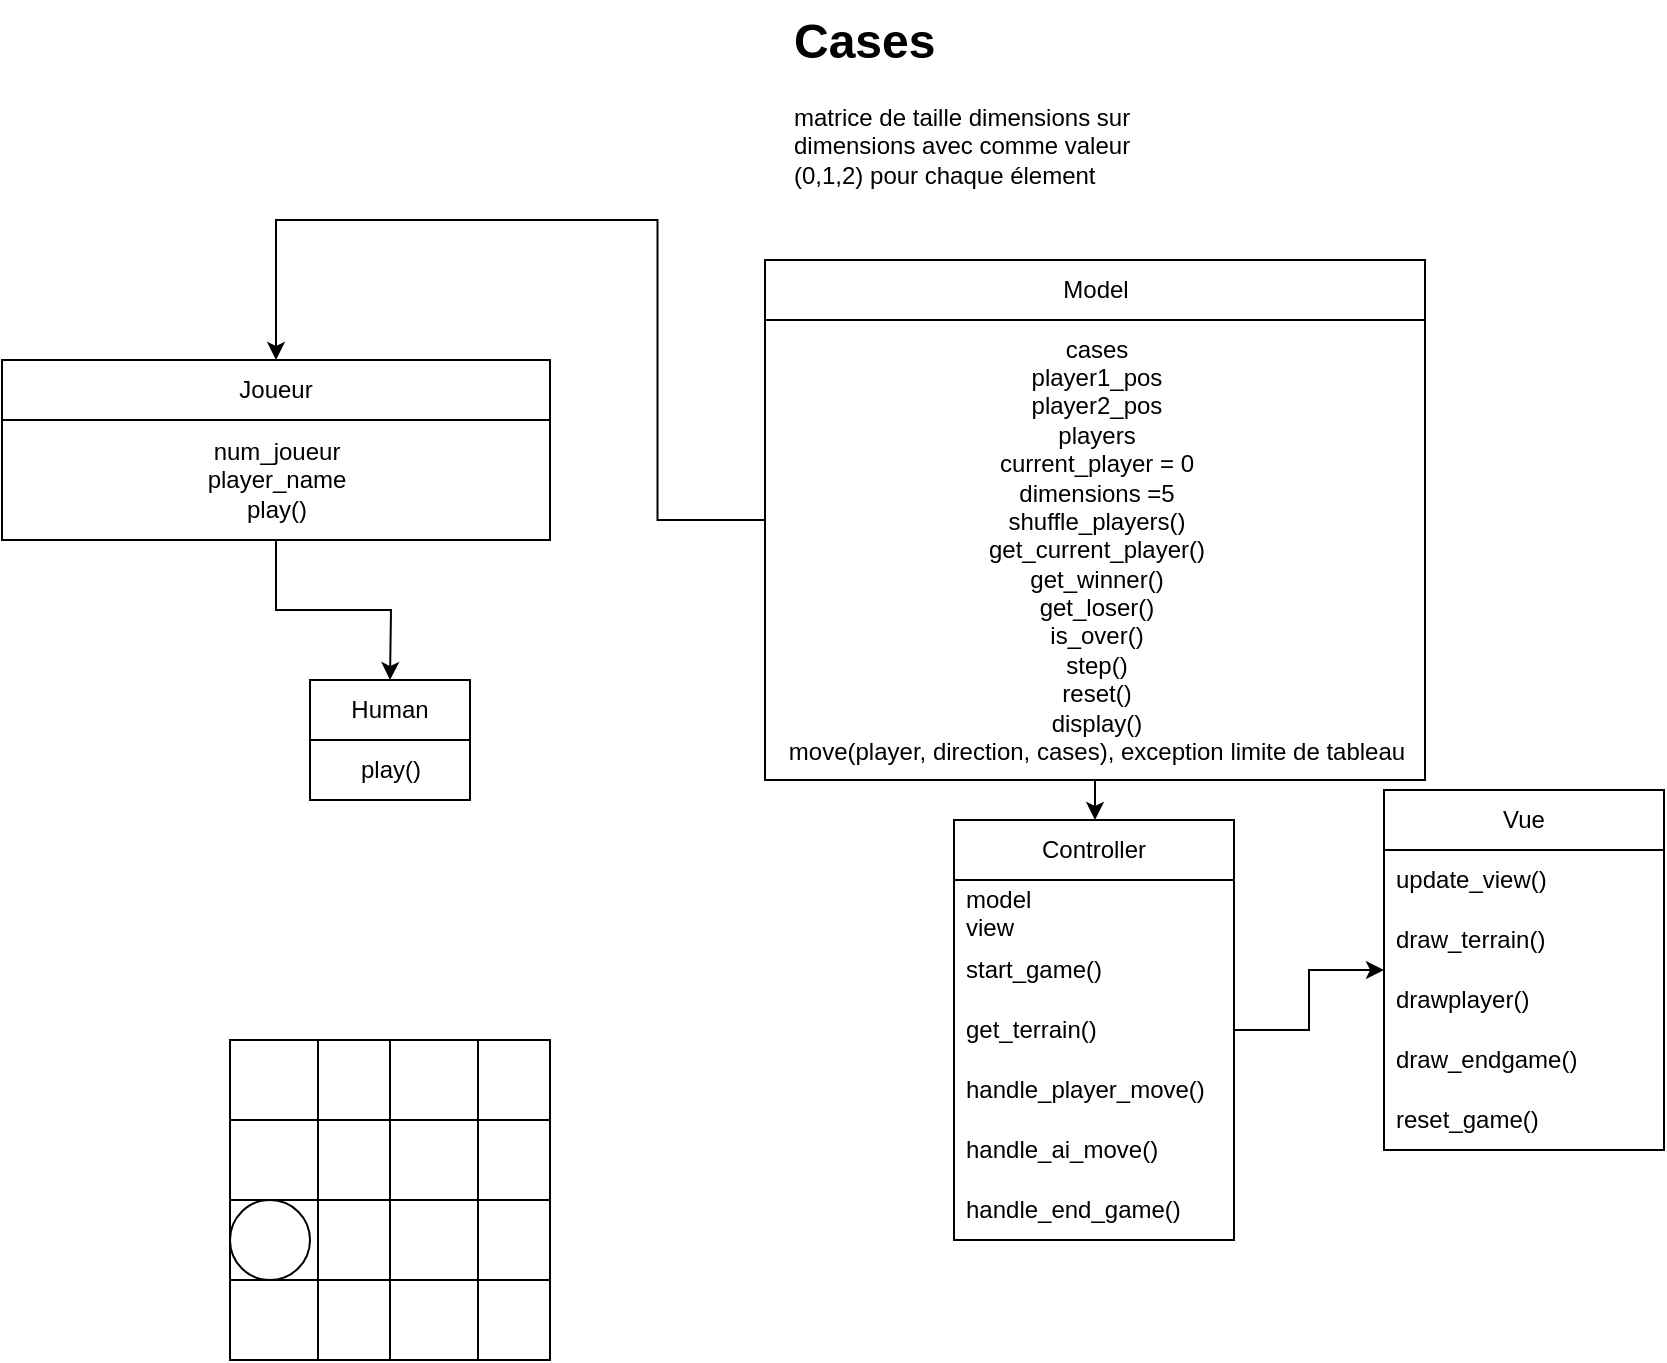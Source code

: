 <mxfile version="26.0.16">
  <diagram name="Page-1" id="e00Dm4wTywSY6sTYue8r">
    <mxGraphModel dx="1987" dy="1797" grid="1" gridSize="10" guides="1" tooltips="1" connect="1" arrows="1" fold="1" page="1" pageScale="1" pageWidth="827" pageHeight="1169" math="0" shadow="0">
      <root>
        <mxCell id="0" />
        <mxCell id="1" parent="0" />
        <mxCell id="Sh-7Oe9DfVssQbn5fpOl-42" style="edgeStyle=orthogonalEdgeStyle;rounded=0;orthogonalLoop=1;jettySize=auto;html=1;" edge="1" parent="1" source="Sh-7Oe9DfVssQbn5fpOl-12" target="Sh-7Oe9DfVssQbn5fpOl-16">
          <mxGeometry relative="1" as="geometry" />
        </mxCell>
        <mxCell id="Sh-7Oe9DfVssQbn5fpOl-12" value="Controller" style="swimlane;fontStyle=0;childLayout=stackLayout;horizontal=1;startSize=30;horizontalStack=0;resizeParent=1;resizeParentMax=0;resizeLast=0;collapsible=1;marginBottom=0;whiteSpace=wrap;html=1;" vertex="1" parent="1">
          <mxGeometry x="472" y="320" width="140" height="210" as="geometry" />
        </mxCell>
        <mxCell id="Sh-7Oe9DfVssQbn5fpOl-15" value="model&lt;div&gt;view&lt;/div&gt;" style="text;strokeColor=none;fillColor=none;align=left;verticalAlign=middle;spacingLeft=4;spacingRight=4;overflow=hidden;points=[[0,0.5],[1,0.5]];portConstraint=eastwest;rotatable=0;whiteSpace=wrap;html=1;" vertex="1" parent="Sh-7Oe9DfVssQbn5fpOl-12">
          <mxGeometry y="30" width="140" height="30" as="geometry" />
        </mxCell>
        <mxCell id="Sh-7Oe9DfVssQbn5fpOl-13" value="start_game()" style="text;strokeColor=none;fillColor=none;align=left;verticalAlign=middle;spacingLeft=4;spacingRight=4;overflow=hidden;points=[[0,0.5],[1,0.5]];portConstraint=eastwest;rotatable=0;whiteSpace=wrap;html=1;" vertex="1" parent="Sh-7Oe9DfVssQbn5fpOl-12">
          <mxGeometry y="60" width="140" height="30" as="geometry" />
        </mxCell>
        <mxCell id="Sh-7Oe9DfVssQbn5fpOl-14" value="get_terrain()" style="text;strokeColor=none;fillColor=none;align=left;verticalAlign=middle;spacingLeft=4;spacingRight=4;overflow=hidden;points=[[0,0.5],[1,0.5]];portConstraint=eastwest;rotatable=0;whiteSpace=wrap;html=1;" vertex="1" parent="Sh-7Oe9DfVssQbn5fpOl-12">
          <mxGeometry y="90" width="140" height="30" as="geometry" />
        </mxCell>
        <mxCell id="Sh-7Oe9DfVssQbn5fpOl-59" value="handle_player_move()" style="text;strokeColor=none;fillColor=none;align=left;verticalAlign=middle;spacingLeft=4;spacingRight=4;overflow=hidden;points=[[0,0.5],[1,0.5]];portConstraint=eastwest;rotatable=0;whiteSpace=wrap;html=1;" vertex="1" parent="Sh-7Oe9DfVssQbn5fpOl-12">
          <mxGeometry y="120" width="140" height="30" as="geometry" />
        </mxCell>
        <mxCell id="Sh-7Oe9DfVssQbn5fpOl-58" value="handle_ai_move()" style="text;strokeColor=none;fillColor=none;align=left;verticalAlign=middle;spacingLeft=4;spacingRight=4;overflow=hidden;points=[[0,0.5],[1,0.5]];portConstraint=eastwest;rotatable=0;whiteSpace=wrap;html=1;" vertex="1" parent="Sh-7Oe9DfVssQbn5fpOl-12">
          <mxGeometry y="150" width="140" height="30" as="geometry" />
        </mxCell>
        <mxCell id="Sh-7Oe9DfVssQbn5fpOl-54" value="handle_end_game()" style="text;strokeColor=none;fillColor=none;align=left;verticalAlign=middle;spacingLeft=4;spacingRight=4;overflow=hidden;points=[[0,0.5],[1,0.5]];portConstraint=eastwest;rotatable=0;whiteSpace=wrap;html=1;" vertex="1" parent="Sh-7Oe9DfVssQbn5fpOl-12">
          <mxGeometry y="180" width="140" height="30" as="geometry" />
        </mxCell>
        <mxCell id="Sh-7Oe9DfVssQbn5fpOl-16" value="Vue" style="swimlane;fontStyle=0;childLayout=stackLayout;horizontal=1;startSize=30;horizontalStack=0;resizeParent=1;resizeParentMax=0;resizeLast=0;collapsible=1;marginBottom=0;whiteSpace=wrap;html=1;" vertex="1" parent="1">
          <mxGeometry x="687" y="305" width="140" height="180" as="geometry" />
        </mxCell>
        <mxCell id="Sh-7Oe9DfVssQbn5fpOl-18" value="update_view()" style="text;strokeColor=none;fillColor=none;align=left;verticalAlign=middle;spacingLeft=4;spacingRight=4;overflow=hidden;points=[[0,0.5],[1,0.5]];portConstraint=eastwest;rotatable=0;whiteSpace=wrap;html=1;" vertex="1" parent="Sh-7Oe9DfVssQbn5fpOl-16">
          <mxGeometry y="30" width="140" height="30" as="geometry" />
        </mxCell>
        <mxCell id="Sh-7Oe9DfVssQbn5fpOl-17" value="draw_terrain()" style="text;strokeColor=none;fillColor=none;align=left;verticalAlign=middle;spacingLeft=4;spacingRight=4;overflow=hidden;points=[[0,0.5],[1,0.5]];portConstraint=eastwest;rotatable=0;whiteSpace=wrap;html=1;" vertex="1" parent="Sh-7Oe9DfVssQbn5fpOl-16">
          <mxGeometry y="60" width="140" height="30" as="geometry" />
        </mxCell>
        <mxCell id="Sh-7Oe9DfVssQbn5fpOl-56" value="drawplayer()" style="text;strokeColor=none;fillColor=none;align=left;verticalAlign=middle;spacingLeft=4;spacingRight=4;overflow=hidden;points=[[0,0.5],[1,0.5]];portConstraint=eastwest;rotatable=0;whiteSpace=wrap;html=1;" vertex="1" parent="Sh-7Oe9DfVssQbn5fpOl-16">
          <mxGeometry y="90" width="140" height="30" as="geometry" />
        </mxCell>
        <mxCell id="Sh-7Oe9DfVssQbn5fpOl-19" value="draw_endgame()" style="text;strokeColor=none;fillColor=none;align=left;verticalAlign=middle;spacingLeft=4;spacingRight=4;overflow=hidden;points=[[0,0.5],[1,0.5]];portConstraint=eastwest;rotatable=0;whiteSpace=wrap;html=1;" vertex="1" parent="Sh-7Oe9DfVssQbn5fpOl-16">
          <mxGeometry y="120" width="140" height="30" as="geometry" />
        </mxCell>
        <mxCell id="Sh-7Oe9DfVssQbn5fpOl-57" value="reset_game()" style="text;strokeColor=none;fillColor=none;align=left;verticalAlign=middle;spacingLeft=4;spacingRight=4;overflow=hidden;points=[[0,0.5],[1,0.5]];portConstraint=eastwest;rotatable=0;whiteSpace=wrap;html=1;" vertex="1" parent="Sh-7Oe9DfVssQbn5fpOl-16">
          <mxGeometry y="150" width="140" height="30" as="geometry" />
        </mxCell>
        <mxCell id="Sh-7Oe9DfVssQbn5fpOl-39" style="edgeStyle=orthogonalEdgeStyle;rounded=0;orthogonalLoop=1;jettySize=auto;html=1;entryX=0.5;entryY=0;entryDx=0;entryDy=0;" edge="1" parent="1" source="Sh-7Oe9DfVssQbn5fpOl-21" target="Sh-7Oe9DfVssQbn5fpOl-29">
          <mxGeometry relative="1" as="geometry" />
        </mxCell>
        <mxCell id="Sh-7Oe9DfVssQbn5fpOl-21" value="Model" style="swimlane;fontStyle=0;childLayout=stackLayout;horizontal=1;startSize=30;horizontalStack=0;resizeParent=1;resizeParentMax=0;resizeLast=0;collapsible=1;marginBottom=0;whiteSpace=wrap;html=1;" vertex="1" parent="1">
          <mxGeometry x="377.5" y="40" width="330" height="260" as="geometry" />
        </mxCell>
        <mxCell id="Sh-7Oe9DfVssQbn5fpOl-38" value="&lt;div&gt;&lt;div&gt;cases&lt;/div&gt;&lt;div&gt;player1_pos&lt;/div&gt;&lt;div&gt;player2_pos&lt;/div&gt;&lt;div&gt;players&lt;/div&gt;&lt;div&gt;current_player = 0&lt;/div&gt;&lt;div&gt;dimensions =5&lt;br&gt;&lt;div&gt;&lt;span style=&quot;background-color: transparent; color: light-dark(rgb(0, 0, 0), rgb(255, 255, 255));&quot;&gt;shuffle_players()&lt;/span&gt;&lt;/div&gt;&lt;/div&gt;&lt;div&gt;get_current_player()&lt;/div&gt;&lt;div&gt;get_winner()&lt;/div&gt;&lt;div&gt;get_loser()&lt;/div&gt;&lt;div&gt;is_over()&lt;div&gt;&lt;/div&gt;&lt;/div&gt;&lt;div&gt;step()&lt;/div&gt;&lt;div&gt;reset()&lt;/div&gt;&lt;div&gt;display()&lt;/div&gt;&lt;div&gt;move(player, direction, cases), exception limite de tableau&lt;/div&gt;&lt;/div&gt;" style="text;html=1;align=center;verticalAlign=middle;resizable=0;points=[];autosize=1;strokeColor=none;fillColor=none;" vertex="1" parent="Sh-7Oe9DfVssQbn5fpOl-21">
          <mxGeometry y="30" width="330" height="230" as="geometry" />
        </mxCell>
        <mxCell id="Sh-7Oe9DfVssQbn5fpOl-29" value="Joueur" style="swimlane;fontStyle=0;childLayout=stackLayout;horizontal=1;startSize=30;horizontalStack=0;resizeParent=1;resizeParentMax=0;resizeLast=0;collapsible=1;marginBottom=0;whiteSpace=wrap;html=1;" vertex="1" parent="1">
          <mxGeometry x="-4" y="90" width="274" height="90" as="geometry" />
        </mxCell>
        <mxCell id="Sh-7Oe9DfVssQbn5fpOl-48" style="edgeStyle=orthogonalEdgeStyle;rounded=0;orthogonalLoop=1;jettySize=auto;html=1;" edge="1" parent="Sh-7Oe9DfVssQbn5fpOl-29" source="Sh-7Oe9DfVssQbn5fpOl-31">
          <mxGeometry relative="1" as="geometry">
            <mxPoint x="194.0" y="160" as="targetPoint" />
          </mxGeometry>
        </mxCell>
        <mxCell id="Sh-7Oe9DfVssQbn5fpOl-31" value="&lt;div&gt;num_joueur&lt;/div&gt;&lt;div&gt;&lt;span style=&quot;background-color: transparent; color: light-dark(rgb(0, 0, 0), rgb(255, 255, 255));&quot;&gt;player_name&lt;/span&gt;&lt;/div&gt;&lt;div&gt;&lt;span style=&quot;background-color: transparent; color: light-dark(rgb(0, 0, 0), rgb(255, 255, 255));&quot;&gt;play()&lt;/span&gt;&lt;/div&gt;" style="text;html=1;align=center;verticalAlign=middle;resizable=0;points=[];autosize=1;strokeColor=none;fillColor=none;" vertex="1" parent="Sh-7Oe9DfVssQbn5fpOl-29">
          <mxGeometry y="30" width="274" height="60" as="geometry" />
        </mxCell>
        <mxCell id="Sh-7Oe9DfVssQbn5fpOl-33" value="" style="shape=internalStorage;whiteSpace=wrap;html=1;backgroundOutline=1;dx=44;dy=40;" vertex="1" parent="1">
          <mxGeometry x="110" y="430" width="80" height="80" as="geometry" />
        </mxCell>
        <mxCell id="Sh-7Oe9DfVssQbn5fpOl-34" value="" style="shape=internalStorage;whiteSpace=wrap;html=1;backgroundOutline=1;dx=44;dy=40;" vertex="1" parent="1">
          <mxGeometry x="190" y="430" width="80" height="80" as="geometry" />
        </mxCell>
        <mxCell id="Sh-7Oe9DfVssQbn5fpOl-35" value="" style="shape=internalStorage;whiteSpace=wrap;html=1;backgroundOutline=1;dx=44;dy=40;" vertex="1" parent="1">
          <mxGeometry x="110" y="510" width="80" height="80" as="geometry" />
        </mxCell>
        <mxCell id="Sh-7Oe9DfVssQbn5fpOl-36" value="" style="shape=internalStorage;whiteSpace=wrap;html=1;backgroundOutline=1;dx=44;dy=40;" vertex="1" parent="1">
          <mxGeometry x="190" y="510" width="80" height="80" as="geometry" />
        </mxCell>
        <mxCell id="Sh-7Oe9DfVssQbn5fpOl-37" value="" style="ellipse;whiteSpace=wrap;html=1;" vertex="1" parent="1">
          <mxGeometry x="110" y="510" width="40" height="40" as="geometry" />
        </mxCell>
        <mxCell id="Sh-7Oe9DfVssQbn5fpOl-46" value="&lt;h1 style=&quot;margin-top: 0px;&quot;&gt;&lt;span style=&quot;background-color: transparent; color: light-dark(rgb(0, 0, 0), rgb(255, 255, 255));&quot;&gt;Cases&lt;/span&gt;&lt;/h1&gt;&lt;div&gt;&lt;span style=&quot;background-color: transparent; color: light-dark(rgb(0, 0, 0), rgb(255, 255, 255));&quot;&gt;matrice de taille dimensions sur dimensions avec comme valeur (0,1,2) pour chaque élement&lt;/span&gt;&lt;/div&gt;" style="text;html=1;whiteSpace=wrap;overflow=hidden;rounded=0;" vertex="1" parent="1">
          <mxGeometry x="390" y="-90" width="180" height="120" as="geometry" />
        </mxCell>
        <mxCell id="Sh-7Oe9DfVssQbn5fpOl-47" style="edgeStyle=orthogonalEdgeStyle;rounded=0;orthogonalLoop=1;jettySize=auto;html=1;" edge="1" parent="1" source="Sh-7Oe9DfVssQbn5fpOl-21" target="Sh-7Oe9DfVssQbn5fpOl-12">
          <mxGeometry relative="1" as="geometry">
            <mxPoint x="460" y="105" as="sourcePoint" />
            <mxPoint x="390" y="400" as="targetPoint" />
          </mxGeometry>
        </mxCell>
        <mxCell id="Sh-7Oe9DfVssQbn5fpOl-49" value="Human" style="swimlane;fontStyle=0;childLayout=stackLayout;horizontal=1;startSize=30;horizontalStack=0;resizeParent=1;resizeParentMax=0;resizeLast=0;collapsible=1;marginBottom=0;whiteSpace=wrap;html=1;" vertex="1" parent="1">
          <mxGeometry x="150" y="250" width="80" height="60" as="geometry" />
        </mxCell>
        <mxCell id="Sh-7Oe9DfVssQbn5fpOl-53" value="play()" style="text;html=1;align=center;verticalAlign=middle;resizable=0;points=[];autosize=1;strokeColor=none;fillColor=none;" vertex="1" parent="Sh-7Oe9DfVssQbn5fpOl-49">
          <mxGeometry y="30" width="80" height="30" as="geometry" />
        </mxCell>
      </root>
    </mxGraphModel>
  </diagram>
</mxfile>
